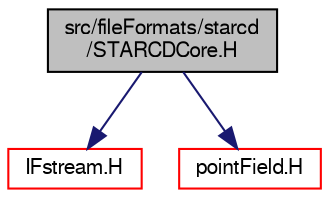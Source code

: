 digraph "src/fileFormats/starcd/STARCDCore.H"
{
  bgcolor="transparent";
  edge [fontname="FreeSans",fontsize="10",labelfontname="FreeSans",labelfontsize="10"];
  node [fontname="FreeSans",fontsize="10",shape=record];
  Node0 [label="src/fileFormats/starcd\l/STARCDCore.H",height=0.2,width=0.4,color="black", fillcolor="grey75", style="filled", fontcolor="black"];
  Node0 -> Node1 [color="midnightblue",fontsize="10",style="solid",fontname="FreeSans"];
  Node1 [label="IFstream.H",height=0.2,width=0.4,color="red",URL="$a09059.html"];
  Node0 -> Node59 [color="midnightblue",fontsize="10",style="solid",fontname="FreeSans"];
  Node59 [label="pointField.H",height=0.2,width=0.4,color="red",URL="$a12062.html"];
}
